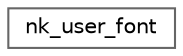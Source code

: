 digraph "类继承关系图"
{
 // LATEX_PDF_SIZE
  bgcolor="transparent";
  edge [fontname=Helvetica,fontsize=10,labelfontname=Helvetica,labelfontsize=10];
  node [fontname=Helvetica,fontsize=10,shape=box,height=0.2,width=0.4];
  rankdir="LR";
  Node0 [id="Node000000",label="nk_user_font",height=0.2,width=0.4,color="grey40", fillcolor="white", style="filled",URL="$structnk__user__font.html",tooltip=" "];
}
